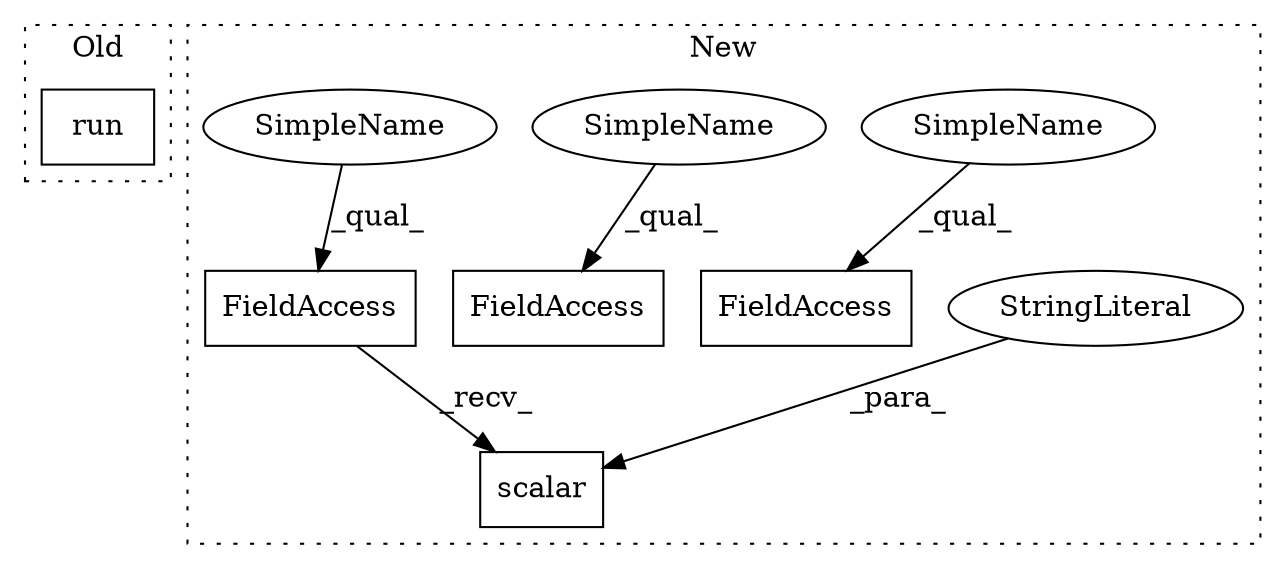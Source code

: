 digraph G {
subgraph cluster0 {
1 [label="run" a="32" s="2658,2703" l="4,1" shape="box"];
label = "Old";
style="dotted";
}
subgraph cluster1 {
2 [label="scalar" a="32" s="2993,3018" l="7,1" shape="box"];
3 [label="FieldAccess" a="22" s="2974" l="18" shape="box"];
4 [label="StringLiteral" a="45" s="3000" l="6" shape="ellipse"];
5 [label="FieldAccess" a="22" s="3200" l="16" shape="box"];
6 [label="FieldAccess" a="22" s="3044" l="16" shape="box"];
7 [label="SimpleName" a="42" s="3200" l="10" shape="ellipse"];
8 [label="SimpleName" a="42" s="3044" l="10" shape="ellipse"];
9 [label="SimpleName" a="42" s="2974" l="10" shape="ellipse"];
label = "New";
style="dotted";
}
3 -> 2 [label="_recv_"];
4 -> 2 [label="_para_"];
7 -> 5 [label="_qual_"];
8 -> 6 [label="_qual_"];
9 -> 3 [label="_qual_"];
}